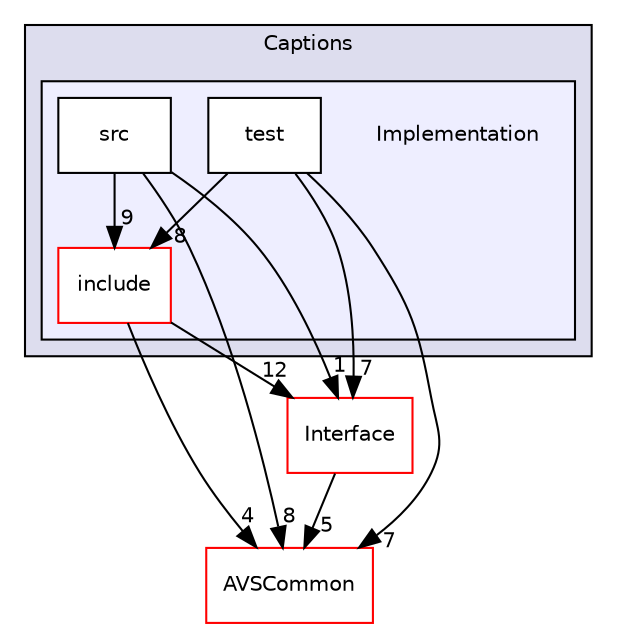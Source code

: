 digraph "/workplace/avs-device-sdk/Captions/Implementation" {
  compound=true
  node [ fontsize="10", fontname="Helvetica"];
  edge [ labelfontsize="10", labelfontname="Helvetica"];
  subgraph clusterdir_de0e77330fd0ab33359e90b501923c8e {
    graph [ bgcolor="#ddddee", pencolor="black", label="Captions" fontname="Helvetica", fontsize="10", URL="dir_de0e77330fd0ab33359e90b501923c8e.html"]
  subgraph clusterdir_03d5d9437c7b53a7b5531881e0e5ef7b {
    graph [ bgcolor="#eeeeff", pencolor="black", label="" URL="dir_03d5d9437c7b53a7b5531881e0e5ef7b.html"];
    dir_03d5d9437c7b53a7b5531881e0e5ef7b [shape=plaintext label="Implementation"];
    dir_7255485537545e512956399002702db2 [shape=box label="include" color="red" fillcolor="white" style="filled" URL="dir_7255485537545e512956399002702db2.html"];
    dir_e685656751a67878d730d9ef55b232d2 [shape=box label="src" color="black" fillcolor="white" style="filled" URL="dir_e685656751a67878d730d9ef55b232d2.html"];
    dir_a016138e774bab873b986212a53da90c [shape=box label="test" color="black" fillcolor="white" style="filled" URL="dir_a016138e774bab873b986212a53da90c.html"];
  }
  }
  dir_13e65effb2bde530b17b3d5eefcd0266 [shape=box label="AVSCommon" fillcolor="white" style="filled" color="red" URL="dir_13e65effb2bde530b17b3d5eefcd0266.html"];
  dir_84d366bf3e804ad2ebf34dfa9ac34410 [shape=box label="Interface" fillcolor="white" style="filled" color="red" URL="dir_84d366bf3e804ad2ebf34dfa9ac34410.html"];
  dir_7255485537545e512956399002702db2->dir_13e65effb2bde530b17b3d5eefcd0266 [headlabel="4", labeldistance=1.5 headhref="dir_000441_000017.html"];
  dir_7255485537545e512956399002702db2->dir_84d366bf3e804ad2ebf34dfa9ac34410 [headlabel="12", labeldistance=1.5 headhref="dir_000441_000445.html"];
  dir_a016138e774bab873b986212a53da90c->dir_7255485537545e512956399002702db2 [headlabel="8", labeldistance=1.5 headhref="dir_000444_000441.html"];
  dir_a016138e774bab873b986212a53da90c->dir_13e65effb2bde530b17b3d5eefcd0266 [headlabel="7", labeldistance=1.5 headhref="dir_000444_000017.html"];
  dir_a016138e774bab873b986212a53da90c->dir_84d366bf3e804ad2ebf34dfa9ac34410 [headlabel="7", labeldistance=1.5 headhref="dir_000444_000445.html"];
  dir_e685656751a67878d730d9ef55b232d2->dir_7255485537545e512956399002702db2 [headlabel="9", labeldistance=1.5 headhref="dir_000443_000441.html"];
  dir_e685656751a67878d730d9ef55b232d2->dir_13e65effb2bde530b17b3d5eefcd0266 [headlabel="8", labeldistance=1.5 headhref="dir_000443_000017.html"];
  dir_e685656751a67878d730d9ef55b232d2->dir_84d366bf3e804ad2ebf34dfa9ac34410 [headlabel="1", labeldistance=1.5 headhref="dir_000443_000445.html"];
  dir_84d366bf3e804ad2ebf34dfa9ac34410->dir_13e65effb2bde530b17b3d5eefcd0266 [headlabel="5", labeldistance=1.5 headhref="dir_000445_000017.html"];
}
